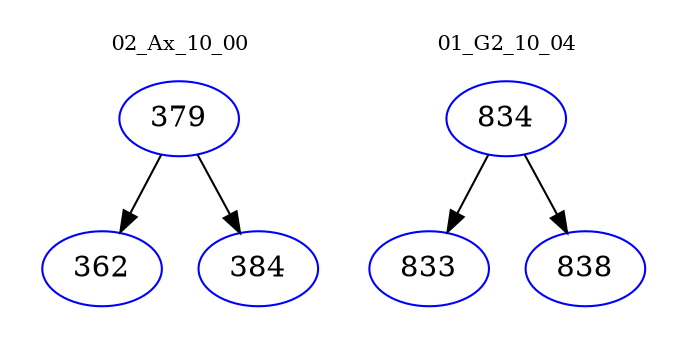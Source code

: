 digraph{
subgraph cluster_0 {
color = white
label = "02_Ax_10_00";
fontsize=10;
T0_379 [label="379", color="blue"]
T0_379 -> T0_362 [color="black"]
T0_362 [label="362", color="blue"]
T0_379 -> T0_384 [color="black"]
T0_384 [label="384", color="blue"]
}
subgraph cluster_1 {
color = white
label = "01_G2_10_04";
fontsize=10;
T1_834 [label="834", color="blue"]
T1_834 -> T1_833 [color="black"]
T1_833 [label="833", color="blue"]
T1_834 -> T1_838 [color="black"]
T1_838 [label="838", color="blue"]
}
}
